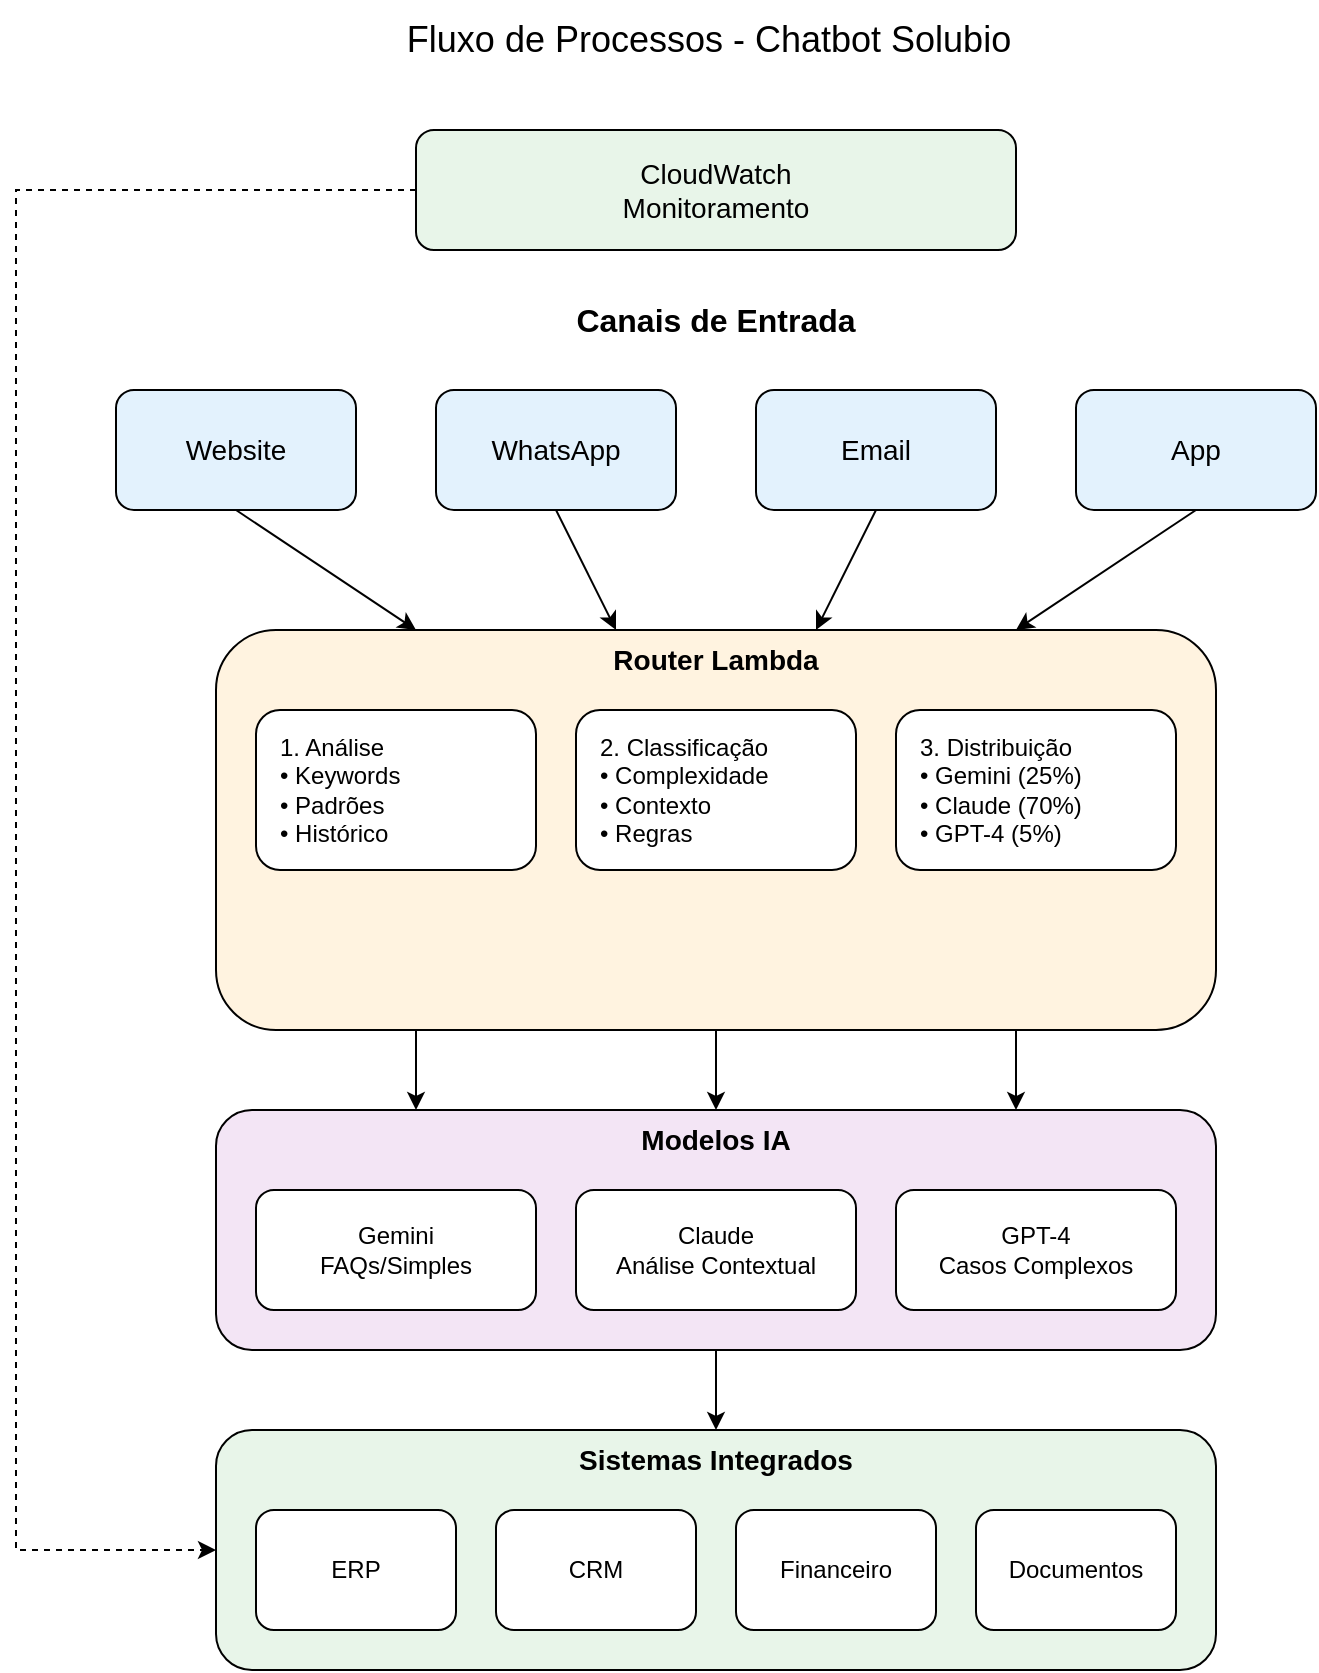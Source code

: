<mxfile version="24.8.6">
  <diagram name="Fluxo de Processos" id="fp_diagram">
    <mxGraphModel dx="1026" dy="684" grid="1" gridSize="10" guides="1" tooltips="1" connect="1" arrows="1" fold="1" page="1" pageScale="1" pageWidth="827" pageHeight="1169" math="0" shadow="0">
      <root>
        <mxCell id="fp_0" />
        <mxCell id="fp_1" parent="fp_0" />
        
        <!-- Título -->
        <mxCell id="fp_title" value="Fluxo de Processos - Chatbot Solubio" style="text;html=1;align=center;verticalAlign=middle;resizable=0;points=[];autosize=1;strokeColor=none;fillColor=none;fontSize=18;" vertex="1" parent="fp_1">
          <mxGeometry x="290" y="5" width="240" height="40" as="geometry"/>
        </mxCell>

        <!-- Monitoramento -->
        <mxCell id="fp_monitoring" value="CloudWatch&#xa;Monitoramento" style="rounded=1;whiteSpace=wrap;html=1;fontSize=14;fillColor=#E8F5E9" vertex="1" parent="fp_1">
          <mxGeometry x="264" y="70" width="300" height="60" as="geometry"/>
        </mxCell>

        <!-- Canais de Entrada -->
        <mxCell id="fp_channels_title" value="Canais de Entrada" style="text;html=1;strokeColor=none;fillColor=none;align=center;verticalAlign=middle;whiteSpace=wrap;rounded=0;fontSize=16;fontStyle=1" vertex="1" parent="fp_1">
          <mxGeometry x="314" y="150" width="200" height="30" as="geometry"/>
        </mxCell>

        <!-- Website -->
        <mxCell id="fp_website" value="Website" style="rounded=1;whiteSpace=wrap;html=1;fontSize=14;fillColor=#E3F2FD" vertex="1" parent="fp_1">
          <mxGeometry x="114" y="200" width="120" height="60" as="geometry"/>
        </mxCell>

        <!-- WhatsApp -->
        <mxCell id="fp_whatsapp" value="WhatsApp" style="rounded=1;whiteSpace=wrap;html=1;fontSize=14;fillColor=#E3F2FD" vertex="1" parent="fp_1">
          <mxGeometry x="274" y="200" width="120" height="60" as="geometry"/>
        </mxCell>

        <!-- Email -->
        <mxCell id="fp_email" value="Email" style="rounded=1;whiteSpace=wrap;html=1;fontSize=14;fillColor=#E3F2FD" vertex="1" parent="fp_1">
          <mxGeometry x="434" y="200" width="120" height="60" as="geometry"/>
        </mxCell>

        <!-- App -->
        <mxCell id="fp_app" value="App" style="rounded=1;whiteSpace=wrap;html=1;fontSize=14;fillColor=#E3F2FD" vertex="1" parent="fp_1">
          <mxGeometry x="594" y="200" width="120" height="60" as="geometry"/>
        </mxCell>

        <!-- Router Lambda -->
        <mxCell id="fp_router" value="Router Lambda" style="rounded=1;whiteSpace=wrap;html=1;fontSize=14;fillColor=#FFF3E0;verticalAlign=top;fontStyle=1" vertex="1" parent="fp_1">
          <mxGeometry x="164" y="320" width="500" height="200" as="geometry"/>
        </mxCell>

        <!-- Análise -->
        <mxCell id="fp_analysis" value="1. Análise&#xa;• Keywords&#xa;• Padrões&#xa;• Histórico" style="rounded=1;whiteSpace=wrap;html=1;fontSize=12;align=left;spacingLeft=10;fillColor=#FFFFFF" vertex="1" parent="fp_1">
          <mxGeometry x="184" y="360" width="140" height="80" as="geometry"/>
        </mxCell>

        <!-- Classificação -->
        <mxCell id="fp_classification" value="2. Classificação&#xa;• Complexidade&#xa;• Contexto&#xa;• Regras" style="rounded=1;whiteSpace=wrap;html=1;fontSize=12;align=left;spacingLeft=10;fillColor=#FFFFFF" vertex="1" parent="fp_1">
          <mxGeometry x="344" y="360" width="140" height="80" as="geometry"/>
        </mxCell>

        <!-- Distribuição -->
        <mxCell id="fp_distribution" value="3. Distribuição&#xa;• Gemini (25%)&#xa;• Claude (70%)&#xa;• GPT-4 (5%)" style="rounded=1;whiteSpace=wrap;html=1;fontSize=12;align=left;spacingLeft=10;fillColor=#FFFFFF" vertex="1" parent="fp_1">
          <mxGeometry x="504" y="360" width="140" height="80" as="geometry"/>
        </mxCell>

        <!-- Modelos IA -->
        <mxCell id="fp_ai_models" value="Modelos IA" style="rounded=1;whiteSpace=wrap;html=1;fontSize=14;fillColor=#F3E5F5;verticalAlign=top;fontStyle=1" vertex="1" parent="fp_1">
          <mxGeometry x="164" y="560" width="500" height="120" as="geometry"/>
        </mxCell>

        <!-- Gemini -->
        <mxCell id="fp_gemini" value="Gemini&#xa;FAQs/Simples" style="rounded=1;whiteSpace=wrap;html=1;fontSize=12;fillColor=#FFFFFF" vertex="1" parent="fp_1">
          <mxGeometry x="184" y="600" width="140" height="60" as="geometry"/>
        </mxCell>

        <!-- Claude -->
        <mxCell id="fp_claude" value="Claude&#xa;Análise Contextual" style="rounded=1;whiteSpace=wrap;html=1;fontSize=12;fillColor=#FFFFFF" vertex="1" parent="fp_1">
          <mxGeometry x="344" y="600" width="140" height="60" as="geometry"/>
        </mxCell>

        <!-- GPT-4 -->
        <mxCell id="fp_gpt4" value="GPT-4&#xa;Casos Complexos" style="rounded=1;whiteSpace=wrap;html=1;fontSize=12;fillColor=#FFFFFF" vertex="1" parent="fp_1">
          <mxGeometry x="504" y="600" width="140" height="60" as="geometry"/>
        </mxCell>

        <!-- Sistemas -->
        <mxCell id="fp_systems" value="Sistemas Integrados" style="rounded=1;whiteSpace=wrap;html=1;fontSize=14;fillColor=#E8F5E9;verticalAlign=top;fontStyle=1" vertex="1" parent="fp_1">
          <mxGeometry x="164" y="720" width="500" height="120" as="geometry"/>
        </mxCell>

        <!-- ERP -->
        <mxCell id="fp_erp" value="ERP" style="rounded=1;whiteSpace=wrap;html=1;fontSize=12;fillColor=#FFFFFF" vertex="1" parent="fp_1">
          <mxGeometry x="184" y="760" width="100" height="60" as="geometry"/>
        </mxCell>

        <!-- CRM -->
        <mxCell id="fp_crm" value="CRM" style="rounded=1;whiteSpace=wrap;html=1;fontSize=12;fillColor=#FFFFFF" vertex="1" parent="fp_1">
          <mxGeometry x="304" y="760" width="100" height="60" as="geometry"/>
        </mxCell>

        <!-- Financeiro -->
        <mxCell id="fp_financial" value="Financeiro" style="rounded=1;whiteSpace=wrap;html=1;fontSize=12;fillColor=#FFFFFF" vertex="1" parent="fp_1">
          <mxGeometry x="424" y="760" width="100" height="60" as="geometry"/>
        </mxCell>

        <!-- Documentos -->
        <mxCell id="fp_docs" value="Documentos" style="rounded=1;whiteSpace=wrap;html=1;fontSize=12;fillColor=#FFFFFF" vertex="1" parent="fp_1">
          <mxGeometry x="544" y="760" width="100" height="60" as="geometry"/>
        </mxCell>

        <!-- Conexões -->
        <!-- Canais para Router -->
        <mxCell id="fp_conn1" value="" style="endArrow=classic;html=1;rounded=0;exitX=0.5;exitY=1;exitDx=0;exitDy=0;entryX=0.2;entryY=0;entryDx=0;entryDy=0;" edge="1" parent="fp_1" source="fp_website" target="fp_router">
          <mxGeometry width="50" height="50" relative="1" as="geometry"/>
        </mxCell>

        <mxCell id="fp_conn2" value="" style="endArrow=classic;html=1;rounded=0;exitX=0.5;exitY=1;exitDx=0;exitDy=0;entryX=0.4;entryY=0;entryDx=0;entryDy=0;" edge="1" parent="fp_1" source="fp_whatsapp" target="fp_router">
          <mxGeometry width="50" height="50" relative="1" as="geometry"/>
        </mxCell>

        <mxCell id="fp_conn3" value="" style="endArrow=classic;html=1;rounded=0;exitX=0.5;exitY=1;exitDx=0;exitDy=0;entryX=0.6;entryY=0;entryDx=0;entryDy=0;" edge="1" parent="fp_1" source="fp_email" target="fp_router">
          <mxGeometry width="50" height="50" relative="1" as="geometry"/>
        </mxCell>

        <mxCell id="fp_conn4" value="" style="endArrow=classic;html=1;rounded=0;exitX=0.5;exitY=1;exitDx=0;exitDy=0;entryX=0.8;entryY=0;entryDx=0;entryDy=0;" edge="1" parent="fp_1" source="fp_app" target="fp_router">
          <mxGeometry width="50" height="50" relative="1" as="geometry"/>
        </mxCell>

        <!-- Router para IA -->
        <mxCell id="fp_conn5" value="" style="endArrow=classic;html=1;rounded=0;exitX=0.2;exitY=1;exitDx=0;exitDy=0;entryX=0.2;entryY=0;entryDx=0;entryDy=0;" edge="1" parent="fp_1" source="fp_router" target="fp_ai_models">
          <mxGeometry width="50" height="50" relative="1" as="geometry"/>
        </mxCell>

        <mxCell id="fp_conn6" value="" style="endArrow=classic;html=1;rounded=0;exitX=0.5;exitY=1;exitDx=0;exitDy=0;entryX=0.5;entryY=0;entryDx=0;entryDy=0;" edge="1" parent="fp_1" source="fp_router" target="fp_ai_models">
          <mxGeometry width="50" height="50" relative="1" as="geometry"/>
        </mxCell>

        <mxCell id="fp_conn7" value="" style="endArrow=classic;html=1;rounded=0;exitX=0.8;exitY=1;exitDx=0;exitDy=0;entryX=0.8;entryY=0;entryDx=0;entryDy=0;" edge="1" parent="fp_1" source="fp_router" target="fp_ai_models">
          <mxGeometry width="50" height="50" relative="1" as="geometry"/>
        </mxCell>

        <!-- IA para Sistemas -->
        <mxCell id="fp_conn8" value="" style="endArrow=classic;html=1;rounded=0;exitX=0.5;exitY=1;exitDx=0;exitDy=0;entryX=0.5;entryY=0;entryDx=0;entryDy=0;" edge="1" parent="fp_1" source="fp_ai_models" target="fp_systems">
          <mxGeometry width="50" height="50" relative="1" as="geometry"/>
        </mxCell>

        <!-- Monitoramento -->
        <mxCell id="fp_conn9" value="" style="endArrow=classic;html=1;rounded=0;exitX=0;exitY=0.5;exitDx=0;exitDy=0;entryX=0;entryY=0.5;entryDx=0;entryDy=0;dashed=1;" edge="1" parent="fp_1" source="fp_monitoring" target="fp_systems">
          <mxGeometry width="50" height="50" relative="1" as="geometry">
            <Array as="points">
              <mxPoint x="64" y="100"/>
              <mxPoint x="64" y="780"/>
            </Array>
          </mxGeometry>
        </mxCell>

      </root>
    </mxGraphModel>
  </diagram>
</mxfile>

